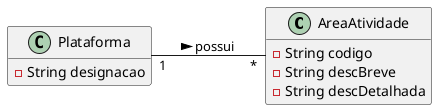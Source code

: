 @startuml
hide methods
left to right direction

class AreaAtividade {
  -String codigo
  -String descBreve
  -String descDetalhada
 
}

class Plataforma {
  -String designacao
}

Plataforma "1" -- "*" AreaAtividade : possui >
@enduml
